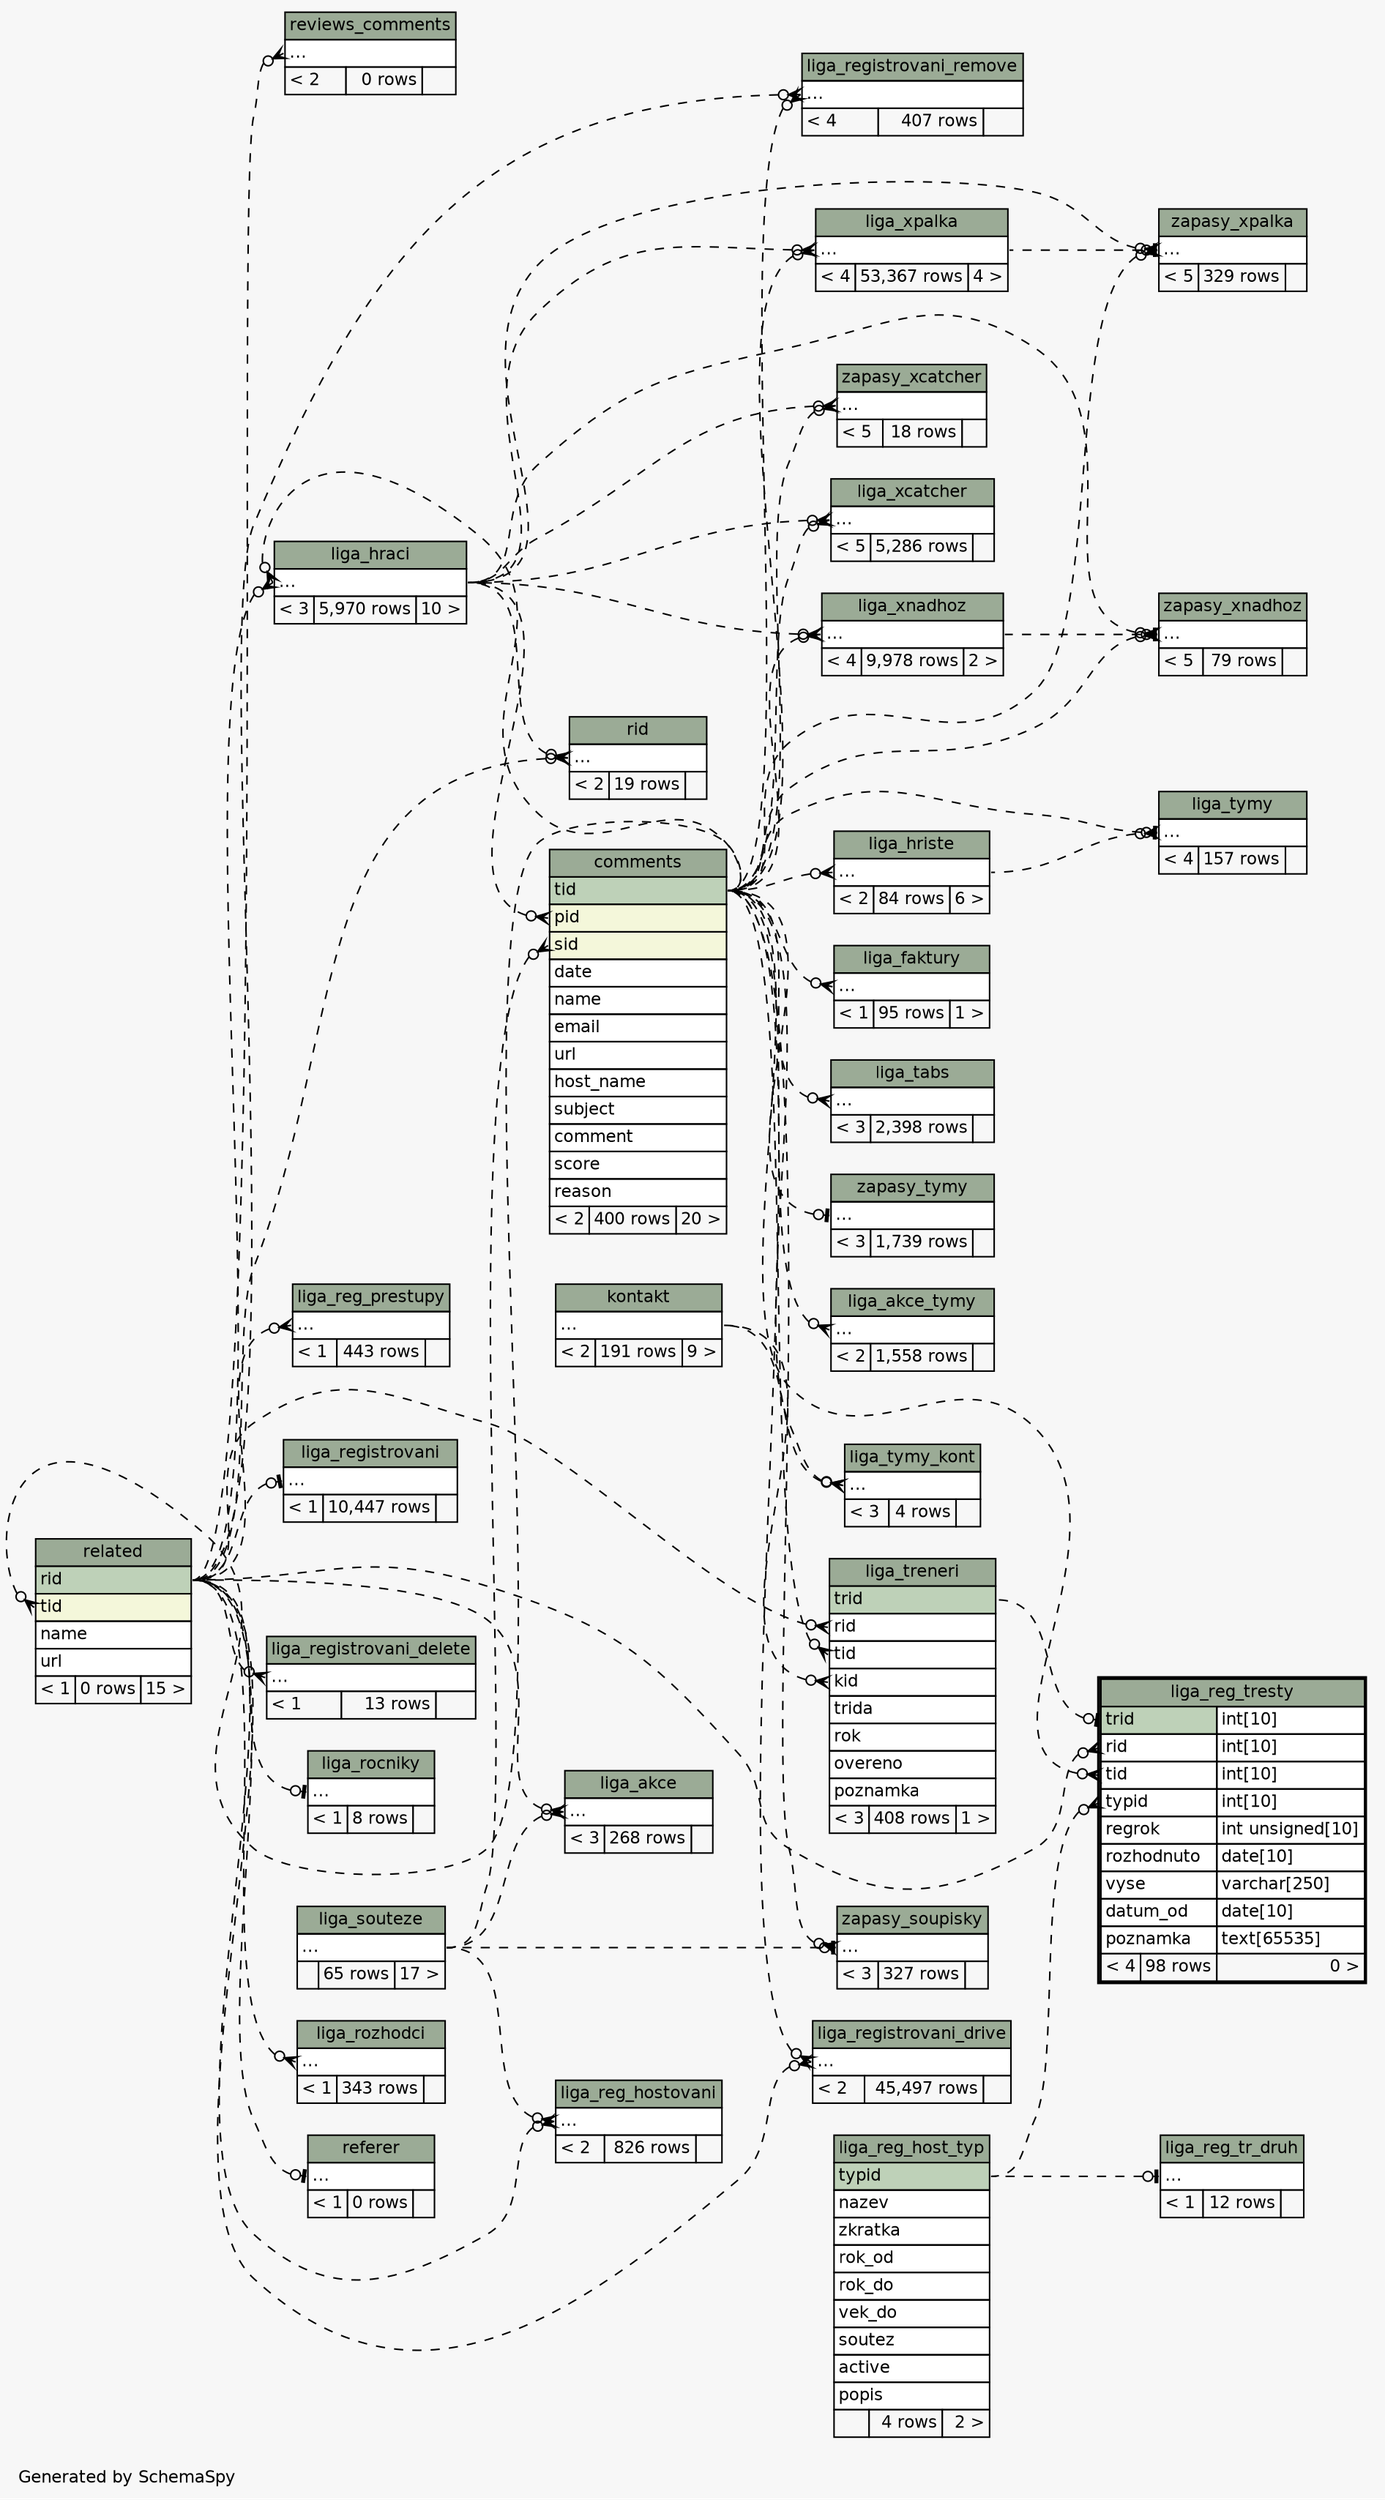 // dot 2.38.0 on Mac OS X 10.9.4
// SchemaSpy rev 590
digraph "impliedTwoDegreesRelationshipsDiagram" {
  graph [
    rankdir="RL"
    bgcolor="#f7f7f7"
    label="\nGenerated by SchemaSpy"
    labeljust="l"
    nodesep="0.18"
    ranksep="0.46"
    fontname="Helvetica"
    fontsize="11"
  ];
  node [
    fontname="Helvetica"
    fontsize="11"
    shape="plaintext"
  ];
  edge [
    arrowsize="0.8"
  ];
  "comments":"pid":w -> "liga_hraci":"elipses":e [arrowhead=none dir=back arrowtail=crowodot style=dashed];
  "comments":"sid":w -> "liga_souteze":"elipses":e [arrowhead=none dir=back arrowtail=crowodot style=dashed];
  "liga_akce":"elipses":w -> "related":"rid":e [arrowhead=none dir=back arrowtail=crowodot style=dashed];
  "liga_akce":"elipses":w -> "liga_souteze":"elipses":e [arrowhead=none dir=back arrowtail=crowodot style=dashed];
  "liga_akce_tymy":"elipses":w -> "comments":"tid":e [arrowhead=none dir=back arrowtail=crowodot style=dashed];
  "liga_faktury":"elipses":w -> "comments":"tid":e [arrowhead=none dir=back arrowtail=crowodot style=dashed];
  "liga_hraci":"elipses":w -> "related":"rid":e [arrowhead=none dir=back arrowtail=crowodot style=dashed];
  "liga_hraci":"elipses":w -> "comments":"tid":e [arrowhead=none dir=back arrowtail=crowodot style=dashed];
  "liga_hriste":"elipses":w -> "comments":"tid":e [arrowhead=none dir=back arrowtail=crowodot style=dashed];
  "liga_reg_hostovani":"elipses":w -> "related":"rid":e [arrowhead=none dir=back arrowtail=crowodot style=dashed];
  "liga_reg_hostovani":"elipses":w -> "liga_souteze":"elipses":e [arrowhead=none dir=back arrowtail=crowodot style=dashed];
  "liga_reg_prestupy":"elipses":w -> "related":"rid":e [arrowhead=none dir=back arrowtail=crowodot style=dashed];
  "liga_reg_tr_druh":"elipses":w -> "liga_reg_host_typ":"typid":e [arrowhead=none dir=back arrowtail=teeodot style=dashed];
  "liga_reg_tresty":"rid":w -> "related":"rid":e [arrowhead=none dir=back arrowtail=crowodot style=dashed];
  "liga_reg_tresty":"tid":w -> "comments":"tid":e [arrowhead=none dir=back arrowtail=crowodot style=dashed];
  "liga_reg_tresty":"trid":w -> "liga_treneri":"trid":e [arrowhead=none dir=back arrowtail=teeodot style=dashed];
  "liga_reg_tresty":"typid":w -> "liga_reg_host_typ":"typid":e [arrowhead=none dir=back arrowtail=crowodot style=dashed];
  "liga_registrovani":"elipses":w -> "related":"rid":e [arrowhead=none dir=back arrowtail=teeodot style=dashed];
  "liga_registrovani_delete":"elipses":w -> "related":"rid":e [arrowhead=none dir=back arrowtail=crowodot style=dashed];
  "liga_registrovani_drive":"elipses":w -> "related":"rid":e [arrowhead=none dir=back arrowtail=crowodot style=dashed];
  "liga_registrovani_drive":"elipses":w -> "comments":"tid":e [arrowhead=none dir=back arrowtail=crowodot style=dashed];
  "liga_registrovani_remove":"elipses":w -> "related":"rid":e [arrowhead=none dir=back arrowtail=crowodot style=dashed];
  "liga_registrovani_remove":"elipses":w -> "comments":"tid":e [arrowhead=none dir=back arrowtail=crowodot style=dashed];
  "liga_rocniky":"elipses":w -> "related":"rid":e [arrowhead=none dir=back arrowtail=teeodot style=dashed];
  "liga_rozhodci":"elipses":w -> "related":"rid":e [arrowhead=none dir=back arrowtail=crowodot style=dashed];
  "liga_tabs":"elipses":w -> "comments":"tid":e [arrowhead=none dir=back arrowtail=crowodot style=dashed];
  "liga_treneri":"kid":w -> "kontakt":"elipses":e [arrowhead=none dir=back arrowtail=crowodot style=dashed];
  "liga_treneri":"rid":w -> "related":"rid":e [arrowhead=none dir=back arrowtail=crowodot style=dashed];
  "liga_treneri":"tid":w -> "comments":"tid":e [arrowhead=none dir=back arrowtail=crowodot style=dashed];
  "liga_tymy":"elipses":w -> "liga_hriste":"elipses":e [arrowhead=none dir=back arrowtail=crowodot style=dashed];
  "liga_tymy":"elipses":w -> "comments":"tid":e [arrowhead=none dir=back arrowtail=teeodot style=dashed];
  "liga_tymy_kont":"elipses":w -> "kontakt":"elipses":e [arrowhead=none dir=back arrowtail=crowodot style=dashed];
  "liga_tymy_kont":"elipses":w -> "comments":"tid":e [arrowhead=none dir=back arrowtail=crowodot style=dashed];
  "liga_xcatcher":"elipses":w -> "liga_hraci":"elipses":e [arrowhead=none dir=back arrowtail=crowodot style=dashed];
  "liga_xcatcher":"elipses":w -> "comments":"tid":e [arrowhead=none dir=back arrowtail=crowodot style=dashed];
  "liga_xnadhoz":"elipses":w -> "liga_hraci":"elipses":e [arrowhead=none dir=back arrowtail=crowodot style=dashed];
  "liga_xnadhoz":"elipses":w -> "comments":"tid":e [arrowhead=none dir=back arrowtail=crowodot style=dashed];
  "liga_xpalka":"elipses":w -> "liga_hraci":"elipses":e [arrowhead=none dir=back arrowtail=crowodot style=dashed];
  "liga_xpalka":"elipses":w -> "comments":"tid":e [arrowhead=none dir=back arrowtail=crowodot style=dashed];
  "referer":"elipses":w -> "related":"rid":e [arrowhead=none dir=back arrowtail=teeodot style=dashed];
  "related":"tid":w -> "comments":"tid":e [arrowhead=none dir=back arrowtail=crowodot style=dashed];
  "reviews_comments":"elipses":w -> "related":"rid":e [arrowhead=none dir=back arrowtail=crowodot style=dashed];
  "rid":"elipses":w -> "liga_hraci":"elipses":e [arrowhead=none dir=back arrowtail=crowodot style=dashed];
  "rid":"elipses":w -> "related":"rid":e [arrowhead=none dir=back arrowtail=crowodot style=dashed];
  "zapasy_soupisky":"elipses":w -> "liga_souteze":"elipses":e [arrowhead=none dir=back arrowtail=teeodot style=dashed];
  "zapasy_soupisky":"elipses":w -> "comments":"tid":e [arrowhead=none dir=back arrowtail=crowodot style=dashed];
  "zapasy_tymy":"elipses":w -> "comments":"tid":e [arrowhead=none dir=back arrowtail=teeodot style=dashed];
  "zapasy_xcatcher":"elipses":w -> "liga_hraci":"elipses":e [arrowhead=none dir=back arrowtail=crowodot style=dashed];
  "zapasy_xcatcher":"elipses":w -> "comments":"tid":e [arrowhead=none dir=back arrowtail=crowodot style=dashed];
  "zapasy_xnadhoz":"elipses":w -> "liga_xnadhoz":"elipses":e [arrowhead=none dir=back arrowtail=teeodot style=dashed];
  "zapasy_xnadhoz":"elipses":w -> "liga_hraci":"elipses":e [arrowhead=none dir=back arrowtail=crowodot style=dashed];
  "zapasy_xnadhoz":"elipses":w -> "comments":"tid":e [arrowhead=none dir=back arrowtail=crowodot style=dashed];
  "zapasy_xpalka":"elipses":w -> "liga_xpalka":"elipses":e [arrowhead=none dir=back arrowtail=teeodot style=dashed];
  "zapasy_xpalka":"elipses":w -> "liga_hraci":"elipses":e [arrowhead=none dir=back arrowtail=crowodot style=dashed];
  "zapasy_xpalka":"elipses":w -> "comments":"tid":e [arrowhead=none dir=back arrowtail=crowodot style=dashed];
  "comments" [
    label=<
    <TABLE BORDER="0" CELLBORDER="1" CELLSPACING="0" BGCOLOR="#ffffff">
      <TR><TD COLSPAN="3" BGCOLOR="#9bab96" ALIGN="CENTER">comments</TD></TR>
      <TR><TD PORT="tid" COLSPAN="3" BGCOLOR="#bed1b8" ALIGN="LEFT">tid</TD></TR>
      <TR><TD PORT="pid" COLSPAN="3" BGCOLOR="#f4f7da" ALIGN="LEFT">pid</TD></TR>
      <TR><TD PORT="sid" COLSPAN="3" BGCOLOR="#f4f7da" ALIGN="LEFT">sid</TD></TR>
      <TR><TD PORT="date" COLSPAN="3" ALIGN="LEFT">date</TD></TR>
      <TR><TD PORT="name" COLSPAN="3" ALIGN="LEFT">name</TD></TR>
      <TR><TD PORT="email" COLSPAN="3" ALIGN="LEFT">email</TD></TR>
      <TR><TD PORT="url" COLSPAN="3" ALIGN="LEFT">url</TD></TR>
      <TR><TD PORT="host_name" COLSPAN="3" ALIGN="LEFT">host_name</TD></TR>
      <TR><TD PORT="subject" COLSPAN="3" ALIGN="LEFT">subject</TD></TR>
      <TR><TD PORT="comment" COLSPAN="3" ALIGN="LEFT">comment</TD></TR>
      <TR><TD PORT="score" COLSPAN="3" ALIGN="LEFT">score</TD></TR>
      <TR><TD PORT="reason" COLSPAN="3" ALIGN="LEFT">reason</TD></TR>
      <TR><TD ALIGN="LEFT" BGCOLOR="#f7f7f7">&lt; 2</TD><TD ALIGN="RIGHT" BGCOLOR="#f7f7f7">400 rows</TD><TD ALIGN="RIGHT" BGCOLOR="#f7f7f7">20 &gt;</TD></TR>
    </TABLE>>
    URL="comments.html"
    tooltip="comments"
  ];
  "kontakt" [
    label=<
    <TABLE BORDER="0" CELLBORDER="1" CELLSPACING="0" BGCOLOR="#ffffff">
      <TR><TD COLSPAN="3" BGCOLOR="#9bab96" ALIGN="CENTER">kontakt</TD></TR>
      <TR><TD PORT="elipses" COLSPAN="3" ALIGN="LEFT">...</TD></TR>
      <TR><TD ALIGN="LEFT" BGCOLOR="#f7f7f7">&lt; 2</TD><TD ALIGN="RIGHT" BGCOLOR="#f7f7f7">191 rows</TD><TD ALIGN="RIGHT" BGCOLOR="#f7f7f7">9 &gt;</TD></TR>
    </TABLE>>
    URL="kontakt.html"
    tooltip="kontakt"
  ];
  "liga_akce" [
    label=<
    <TABLE BORDER="0" CELLBORDER="1" CELLSPACING="0" BGCOLOR="#ffffff">
      <TR><TD COLSPAN="3" BGCOLOR="#9bab96" ALIGN="CENTER">liga_akce</TD></TR>
      <TR><TD PORT="elipses" COLSPAN="3" ALIGN="LEFT">...</TD></TR>
      <TR><TD ALIGN="LEFT" BGCOLOR="#f7f7f7">&lt; 3</TD><TD ALIGN="RIGHT" BGCOLOR="#f7f7f7">268 rows</TD><TD ALIGN="RIGHT" BGCOLOR="#f7f7f7">  </TD></TR>
    </TABLE>>
    URL="liga_akce.html"
    tooltip="liga_akce"
  ];
  "liga_akce_tymy" [
    label=<
    <TABLE BORDER="0" CELLBORDER="1" CELLSPACING="0" BGCOLOR="#ffffff">
      <TR><TD COLSPAN="3" BGCOLOR="#9bab96" ALIGN="CENTER">liga_akce_tymy</TD></TR>
      <TR><TD PORT="elipses" COLSPAN="3" ALIGN="LEFT">...</TD></TR>
      <TR><TD ALIGN="LEFT" BGCOLOR="#f7f7f7">&lt; 2</TD><TD ALIGN="RIGHT" BGCOLOR="#f7f7f7">1,558 rows</TD><TD ALIGN="RIGHT" BGCOLOR="#f7f7f7">  </TD></TR>
    </TABLE>>
    URL="liga_akce_tymy.html"
    tooltip="liga_akce_tymy"
  ];
  "liga_faktury" [
    label=<
    <TABLE BORDER="0" CELLBORDER="1" CELLSPACING="0" BGCOLOR="#ffffff">
      <TR><TD COLSPAN="3" BGCOLOR="#9bab96" ALIGN="CENTER">liga_faktury</TD></TR>
      <TR><TD PORT="elipses" COLSPAN="3" ALIGN="LEFT">...</TD></TR>
      <TR><TD ALIGN="LEFT" BGCOLOR="#f7f7f7">&lt; 1</TD><TD ALIGN="RIGHT" BGCOLOR="#f7f7f7">95 rows</TD><TD ALIGN="RIGHT" BGCOLOR="#f7f7f7">1 &gt;</TD></TR>
    </TABLE>>
    URL="liga_faktury.html"
    tooltip="liga_faktury"
  ];
  "liga_hraci" [
    label=<
    <TABLE BORDER="0" CELLBORDER="1" CELLSPACING="0" BGCOLOR="#ffffff">
      <TR><TD COLSPAN="3" BGCOLOR="#9bab96" ALIGN="CENTER">liga_hraci</TD></TR>
      <TR><TD PORT="elipses" COLSPAN="3" ALIGN="LEFT">...</TD></TR>
      <TR><TD ALIGN="LEFT" BGCOLOR="#f7f7f7">&lt; 3</TD><TD ALIGN="RIGHT" BGCOLOR="#f7f7f7">5,970 rows</TD><TD ALIGN="RIGHT" BGCOLOR="#f7f7f7">10 &gt;</TD></TR>
    </TABLE>>
    URL="liga_hraci.html"
    tooltip="liga_hraci"
  ];
  "liga_hriste" [
    label=<
    <TABLE BORDER="0" CELLBORDER="1" CELLSPACING="0" BGCOLOR="#ffffff">
      <TR><TD COLSPAN="3" BGCOLOR="#9bab96" ALIGN="CENTER">liga_hriste</TD></TR>
      <TR><TD PORT="elipses" COLSPAN="3" ALIGN="LEFT">...</TD></TR>
      <TR><TD ALIGN="LEFT" BGCOLOR="#f7f7f7">&lt; 2</TD><TD ALIGN="RIGHT" BGCOLOR="#f7f7f7">84 rows</TD><TD ALIGN="RIGHT" BGCOLOR="#f7f7f7">6 &gt;</TD></TR>
    </TABLE>>
    URL="liga_hriste.html"
    tooltip="liga_hriste"
  ];
  "liga_reg_host_typ" [
    label=<
    <TABLE BORDER="0" CELLBORDER="1" CELLSPACING="0" BGCOLOR="#ffffff">
      <TR><TD COLSPAN="3" BGCOLOR="#9bab96" ALIGN="CENTER">liga_reg_host_typ</TD></TR>
      <TR><TD PORT="typid" COLSPAN="3" BGCOLOR="#bed1b8" ALIGN="LEFT">typid</TD></TR>
      <TR><TD PORT="nazev" COLSPAN="3" ALIGN="LEFT">nazev</TD></TR>
      <TR><TD PORT="zkratka" COLSPAN="3" ALIGN="LEFT">zkratka</TD></TR>
      <TR><TD PORT="rok_od" COLSPAN="3" ALIGN="LEFT">rok_od</TD></TR>
      <TR><TD PORT="rok_do" COLSPAN="3" ALIGN="LEFT">rok_do</TD></TR>
      <TR><TD PORT="vek_do" COLSPAN="3" ALIGN="LEFT">vek_do</TD></TR>
      <TR><TD PORT="soutez" COLSPAN="3" ALIGN="LEFT">soutez</TD></TR>
      <TR><TD PORT="active" COLSPAN="3" ALIGN="LEFT">active</TD></TR>
      <TR><TD PORT="popis" COLSPAN="3" ALIGN="LEFT">popis</TD></TR>
      <TR><TD ALIGN="LEFT" BGCOLOR="#f7f7f7">  </TD><TD ALIGN="RIGHT" BGCOLOR="#f7f7f7">4 rows</TD><TD ALIGN="RIGHT" BGCOLOR="#f7f7f7">2 &gt;</TD></TR>
    </TABLE>>
    URL="liga_reg_host_typ.html"
    tooltip="liga_reg_host_typ"
  ];
  "liga_reg_hostovani" [
    label=<
    <TABLE BORDER="0" CELLBORDER="1" CELLSPACING="0" BGCOLOR="#ffffff">
      <TR><TD COLSPAN="3" BGCOLOR="#9bab96" ALIGN="CENTER">liga_reg_hostovani</TD></TR>
      <TR><TD PORT="elipses" COLSPAN="3" ALIGN="LEFT">...</TD></TR>
      <TR><TD ALIGN="LEFT" BGCOLOR="#f7f7f7">&lt; 2</TD><TD ALIGN="RIGHT" BGCOLOR="#f7f7f7">826 rows</TD><TD ALIGN="RIGHT" BGCOLOR="#f7f7f7">  </TD></TR>
    </TABLE>>
    URL="liga_reg_hostovani.html"
    tooltip="liga_reg_hostovani"
  ];
  "liga_reg_prestupy" [
    label=<
    <TABLE BORDER="0" CELLBORDER="1" CELLSPACING="0" BGCOLOR="#ffffff">
      <TR><TD COLSPAN="3" BGCOLOR="#9bab96" ALIGN="CENTER">liga_reg_prestupy</TD></TR>
      <TR><TD PORT="elipses" COLSPAN="3" ALIGN="LEFT">...</TD></TR>
      <TR><TD ALIGN="LEFT" BGCOLOR="#f7f7f7">&lt; 1</TD><TD ALIGN="RIGHT" BGCOLOR="#f7f7f7">443 rows</TD><TD ALIGN="RIGHT" BGCOLOR="#f7f7f7">  </TD></TR>
    </TABLE>>
    URL="liga_reg_prestupy.html"
    tooltip="liga_reg_prestupy"
  ];
  "liga_reg_tr_druh" [
    label=<
    <TABLE BORDER="0" CELLBORDER="1" CELLSPACING="0" BGCOLOR="#ffffff">
      <TR><TD COLSPAN="3" BGCOLOR="#9bab96" ALIGN="CENTER">liga_reg_tr_druh</TD></TR>
      <TR><TD PORT="elipses" COLSPAN="3" ALIGN="LEFT">...</TD></TR>
      <TR><TD ALIGN="LEFT" BGCOLOR="#f7f7f7">&lt; 1</TD><TD ALIGN="RIGHT" BGCOLOR="#f7f7f7">12 rows</TD><TD ALIGN="RIGHT" BGCOLOR="#f7f7f7">  </TD></TR>
    </TABLE>>
    URL="liga_reg_tr_druh.html"
    tooltip="liga_reg_tr_druh"
  ];
  "liga_reg_tresty" [
    label=<
    <TABLE BORDER="2" CELLBORDER="1" CELLSPACING="0" BGCOLOR="#ffffff">
      <TR><TD COLSPAN="3" BGCOLOR="#9bab96" ALIGN="CENTER">liga_reg_tresty</TD></TR>
      <TR><TD PORT="trid" COLSPAN="2" BGCOLOR="#bed1b8" ALIGN="LEFT">trid</TD><TD PORT="trid.type" ALIGN="LEFT">int[10]</TD></TR>
      <TR><TD PORT="rid" COLSPAN="2" ALIGN="LEFT">rid</TD><TD PORT="rid.type" ALIGN="LEFT">int[10]</TD></TR>
      <TR><TD PORT="tid" COLSPAN="2" ALIGN="LEFT">tid</TD><TD PORT="tid.type" ALIGN="LEFT">int[10]</TD></TR>
      <TR><TD PORT="typid" COLSPAN="2" ALIGN="LEFT">typid</TD><TD PORT="typid.type" ALIGN="LEFT">int[10]</TD></TR>
      <TR><TD PORT="regrok" COLSPAN="2" ALIGN="LEFT">regrok</TD><TD PORT="regrok.type" ALIGN="LEFT">int unsigned[10]</TD></TR>
      <TR><TD PORT="rozhodnuto" COLSPAN="2" ALIGN="LEFT">rozhodnuto</TD><TD PORT="rozhodnuto.type" ALIGN="LEFT">date[10]</TD></TR>
      <TR><TD PORT="vyse" COLSPAN="2" ALIGN="LEFT">vyse</TD><TD PORT="vyse.type" ALIGN="LEFT">varchar[250]</TD></TR>
      <TR><TD PORT="datum_od" COLSPAN="2" ALIGN="LEFT">datum_od</TD><TD PORT="datum_od.type" ALIGN="LEFT">date[10]</TD></TR>
      <TR><TD PORT="poznamka" COLSPAN="2" ALIGN="LEFT">poznamka</TD><TD PORT="poznamka.type" ALIGN="LEFT">text[65535]</TD></TR>
      <TR><TD ALIGN="LEFT" BGCOLOR="#f7f7f7">&lt; 4</TD><TD ALIGN="RIGHT" BGCOLOR="#f7f7f7">98 rows</TD><TD ALIGN="RIGHT" BGCOLOR="#f7f7f7">0 &gt;</TD></TR>
    </TABLE>>
    URL="liga_reg_tresty.html"
    tooltip="liga_reg_tresty"
  ];
  "liga_registrovani" [
    label=<
    <TABLE BORDER="0" CELLBORDER="1" CELLSPACING="0" BGCOLOR="#ffffff">
      <TR><TD COLSPAN="3" BGCOLOR="#9bab96" ALIGN="CENTER">liga_registrovani</TD></TR>
      <TR><TD PORT="elipses" COLSPAN="3" ALIGN="LEFT">...</TD></TR>
      <TR><TD ALIGN="LEFT" BGCOLOR="#f7f7f7">&lt; 1</TD><TD ALIGN="RIGHT" BGCOLOR="#f7f7f7">10,447 rows</TD><TD ALIGN="RIGHT" BGCOLOR="#f7f7f7">  </TD></TR>
    </TABLE>>
    URL="liga_registrovani.html"
    tooltip="liga_registrovani"
  ];
  "liga_registrovani_delete" [
    label=<
    <TABLE BORDER="0" CELLBORDER="1" CELLSPACING="0" BGCOLOR="#ffffff">
      <TR><TD COLSPAN="3" BGCOLOR="#9bab96" ALIGN="CENTER">liga_registrovani_delete</TD></TR>
      <TR><TD PORT="elipses" COLSPAN="3" ALIGN="LEFT">...</TD></TR>
      <TR><TD ALIGN="LEFT" BGCOLOR="#f7f7f7">&lt; 1</TD><TD ALIGN="RIGHT" BGCOLOR="#f7f7f7">13 rows</TD><TD ALIGN="RIGHT" BGCOLOR="#f7f7f7">  </TD></TR>
    </TABLE>>
    URL="liga_registrovani_delete.html"
    tooltip="liga_registrovani_delete"
  ];
  "liga_registrovani_drive" [
    label=<
    <TABLE BORDER="0" CELLBORDER="1" CELLSPACING="0" BGCOLOR="#ffffff">
      <TR><TD COLSPAN="3" BGCOLOR="#9bab96" ALIGN="CENTER">liga_registrovani_drive</TD></TR>
      <TR><TD PORT="elipses" COLSPAN="3" ALIGN="LEFT">...</TD></TR>
      <TR><TD ALIGN="LEFT" BGCOLOR="#f7f7f7">&lt; 2</TD><TD ALIGN="RIGHT" BGCOLOR="#f7f7f7">45,497 rows</TD><TD ALIGN="RIGHT" BGCOLOR="#f7f7f7">  </TD></TR>
    </TABLE>>
    URL="liga_registrovani_drive.html"
    tooltip="liga_registrovani_drive"
  ];
  "liga_registrovani_remove" [
    label=<
    <TABLE BORDER="0" CELLBORDER="1" CELLSPACING="0" BGCOLOR="#ffffff">
      <TR><TD COLSPAN="3" BGCOLOR="#9bab96" ALIGN="CENTER">liga_registrovani_remove</TD></TR>
      <TR><TD PORT="elipses" COLSPAN="3" ALIGN="LEFT">...</TD></TR>
      <TR><TD ALIGN="LEFT" BGCOLOR="#f7f7f7">&lt; 4</TD><TD ALIGN="RIGHT" BGCOLOR="#f7f7f7">407 rows</TD><TD ALIGN="RIGHT" BGCOLOR="#f7f7f7">  </TD></TR>
    </TABLE>>
    URL="liga_registrovani_remove.html"
    tooltip="liga_registrovani_remove"
  ];
  "liga_rocniky" [
    label=<
    <TABLE BORDER="0" CELLBORDER="1" CELLSPACING="0" BGCOLOR="#ffffff">
      <TR><TD COLSPAN="3" BGCOLOR="#9bab96" ALIGN="CENTER">liga_rocniky</TD></TR>
      <TR><TD PORT="elipses" COLSPAN="3" ALIGN="LEFT">...</TD></TR>
      <TR><TD ALIGN="LEFT" BGCOLOR="#f7f7f7">&lt; 1</TD><TD ALIGN="RIGHT" BGCOLOR="#f7f7f7">8 rows</TD><TD ALIGN="RIGHT" BGCOLOR="#f7f7f7">  </TD></TR>
    </TABLE>>
    URL="liga_rocniky.html"
    tooltip="liga_rocniky"
  ];
  "liga_rozhodci" [
    label=<
    <TABLE BORDER="0" CELLBORDER="1" CELLSPACING="0" BGCOLOR="#ffffff">
      <TR><TD COLSPAN="3" BGCOLOR="#9bab96" ALIGN="CENTER">liga_rozhodci</TD></TR>
      <TR><TD PORT="elipses" COLSPAN="3" ALIGN="LEFT">...</TD></TR>
      <TR><TD ALIGN="LEFT" BGCOLOR="#f7f7f7">&lt; 1</TD><TD ALIGN="RIGHT" BGCOLOR="#f7f7f7">343 rows</TD><TD ALIGN="RIGHT" BGCOLOR="#f7f7f7">  </TD></TR>
    </TABLE>>
    URL="liga_rozhodci.html"
    tooltip="liga_rozhodci"
  ];
  "liga_souteze" [
    label=<
    <TABLE BORDER="0" CELLBORDER="1" CELLSPACING="0" BGCOLOR="#ffffff">
      <TR><TD COLSPAN="3" BGCOLOR="#9bab96" ALIGN="CENTER">liga_souteze</TD></TR>
      <TR><TD PORT="elipses" COLSPAN="3" ALIGN="LEFT">...</TD></TR>
      <TR><TD ALIGN="LEFT" BGCOLOR="#f7f7f7">  </TD><TD ALIGN="RIGHT" BGCOLOR="#f7f7f7">65 rows</TD><TD ALIGN="RIGHT" BGCOLOR="#f7f7f7">17 &gt;</TD></TR>
    </TABLE>>
    URL="liga_souteze.html"
    tooltip="liga_souteze"
  ];
  "liga_tabs" [
    label=<
    <TABLE BORDER="0" CELLBORDER="1" CELLSPACING="0" BGCOLOR="#ffffff">
      <TR><TD COLSPAN="3" BGCOLOR="#9bab96" ALIGN="CENTER">liga_tabs</TD></TR>
      <TR><TD PORT="elipses" COLSPAN="3" ALIGN="LEFT">...</TD></TR>
      <TR><TD ALIGN="LEFT" BGCOLOR="#f7f7f7">&lt; 3</TD><TD ALIGN="RIGHT" BGCOLOR="#f7f7f7">2,398 rows</TD><TD ALIGN="RIGHT" BGCOLOR="#f7f7f7">  </TD></TR>
    </TABLE>>
    URL="liga_tabs.html"
    tooltip="liga_tabs"
  ];
  "liga_treneri" [
    label=<
    <TABLE BORDER="0" CELLBORDER="1" CELLSPACING="0" BGCOLOR="#ffffff">
      <TR><TD COLSPAN="3" BGCOLOR="#9bab96" ALIGN="CENTER">liga_treneri</TD></TR>
      <TR><TD PORT="trid" COLSPAN="3" BGCOLOR="#bed1b8" ALIGN="LEFT">trid</TD></TR>
      <TR><TD PORT="rid" COLSPAN="3" ALIGN="LEFT">rid</TD></TR>
      <TR><TD PORT="tid" COLSPAN="3" ALIGN="LEFT">tid</TD></TR>
      <TR><TD PORT="kid" COLSPAN="3" ALIGN="LEFT">kid</TD></TR>
      <TR><TD PORT="trida" COLSPAN="3" ALIGN="LEFT">trida</TD></TR>
      <TR><TD PORT="rok" COLSPAN="3" ALIGN="LEFT">rok</TD></TR>
      <TR><TD PORT="overeno" COLSPAN="3" ALIGN="LEFT">overeno</TD></TR>
      <TR><TD PORT="poznamka" COLSPAN="3" ALIGN="LEFT">poznamka</TD></TR>
      <TR><TD ALIGN="LEFT" BGCOLOR="#f7f7f7">&lt; 3</TD><TD ALIGN="RIGHT" BGCOLOR="#f7f7f7">408 rows</TD><TD ALIGN="RIGHT" BGCOLOR="#f7f7f7">1 &gt;</TD></TR>
    </TABLE>>
    URL="liga_treneri.html"
    tooltip="liga_treneri"
  ];
  "liga_tymy" [
    label=<
    <TABLE BORDER="0" CELLBORDER="1" CELLSPACING="0" BGCOLOR="#ffffff">
      <TR><TD COLSPAN="3" BGCOLOR="#9bab96" ALIGN="CENTER">liga_tymy</TD></TR>
      <TR><TD PORT="elipses" COLSPAN="3" ALIGN="LEFT">...</TD></TR>
      <TR><TD ALIGN="LEFT" BGCOLOR="#f7f7f7">&lt; 4</TD><TD ALIGN="RIGHT" BGCOLOR="#f7f7f7">157 rows</TD><TD ALIGN="RIGHT" BGCOLOR="#f7f7f7">  </TD></TR>
    </TABLE>>
    URL="liga_tymy.html"
    tooltip="liga_tymy"
  ];
  "liga_tymy_kont" [
    label=<
    <TABLE BORDER="0" CELLBORDER="1" CELLSPACING="0" BGCOLOR="#ffffff">
      <TR><TD COLSPAN="3" BGCOLOR="#9bab96" ALIGN="CENTER">liga_tymy_kont</TD></TR>
      <TR><TD PORT="elipses" COLSPAN="3" ALIGN="LEFT">...</TD></TR>
      <TR><TD ALIGN="LEFT" BGCOLOR="#f7f7f7">&lt; 3</TD><TD ALIGN="RIGHT" BGCOLOR="#f7f7f7">4 rows</TD><TD ALIGN="RIGHT" BGCOLOR="#f7f7f7">  </TD></TR>
    </TABLE>>
    URL="liga_tymy_kont.html"
    tooltip="liga_tymy_kont"
  ];
  "liga_xcatcher" [
    label=<
    <TABLE BORDER="0" CELLBORDER="1" CELLSPACING="0" BGCOLOR="#ffffff">
      <TR><TD COLSPAN="3" BGCOLOR="#9bab96" ALIGN="CENTER">liga_xcatcher</TD></TR>
      <TR><TD PORT="elipses" COLSPAN="3" ALIGN="LEFT">...</TD></TR>
      <TR><TD ALIGN="LEFT" BGCOLOR="#f7f7f7">&lt; 5</TD><TD ALIGN="RIGHT" BGCOLOR="#f7f7f7">5,286 rows</TD><TD ALIGN="RIGHT" BGCOLOR="#f7f7f7">  </TD></TR>
    </TABLE>>
    URL="liga_xcatcher.html"
    tooltip="liga_xcatcher"
  ];
  "liga_xnadhoz" [
    label=<
    <TABLE BORDER="0" CELLBORDER="1" CELLSPACING="0" BGCOLOR="#ffffff">
      <TR><TD COLSPAN="3" BGCOLOR="#9bab96" ALIGN="CENTER">liga_xnadhoz</TD></TR>
      <TR><TD PORT="elipses" COLSPAN="3" ALIGN="LEFT">...</TD></TR>
      <TR><TD ALIGN="LEFT" BGCOLOR="#f7f7f7">&lt; 4</TD><TD ALIGN="RIGHT" BGCOLOR="#f7f7f7">9,978 rows</TD><TD ALIGN="RIGHT" BGCOLOR="#f7f7f7">2 &gt;</TD></TR>
    </TABLE>>
    URL="liga_xnadhoz.html"
    tooltip="liga_xnadhoz"
  ];
  "liga_xpalka" [
    label=<
    <TABLE BORDER="0" CELLBORDER="1" CELLSPACING="0" BGCOLOR="#ffffff">
      <TR><TD COLSPAN="3" BGCOLOR="#9bab96" ALIGN="CENTER">liga_xpalka</TD></TR>
      <TR><TD PORT="elipses" COLSPAN="3" ALIGN="LEFT">...</TD></TR>
      <TR><TD ALIGN="LEFT" BGCOLOR="#f7f7f7">&lt; 4</TD><TD ALIGN="RIGHT" BGCOLOR="#f7f7f7">53,367 rows</TD><TD ALIGN="RIGHT" BGCOLOR="#f7f7f7">4 &gt;</TD></TR>
    </TABLE>>
    URL="liga_xpalka.html"
    tooltip="liga_xpalka"
  ];
  "referer" [
    label=<
    <TABLE BORDER="0" CELLBORDER="1" CELLSPACING="0" BGCOLOR="#ffffff">
      <TR><TD COLSPAN="3" BGCOLOR="#9bab96" ALIGN="CENTER">referer</TD></TR>
      <TR><TD PORT="elipses" COLSPAN="3" ALIGN="LEFT">...</TD></TR>
      <TR><TD ALIGN="LEFT" BGCOLOR="#f7f7f7">&lt; 1</TD><TD ALIGN="RIGHT" BGCOLOR="#f7f7f7">0 rows</TD><TD ALIGN="RIGHT" BGCOLOR="#f7f7f7">  </TD></TR>
    </TABLE>>
    URL="referer.html"
    tooltip="referer"
  ];
  "related" [
    label=<
    <TABLE BORDER="0" CELLBORDER="1" CELLSPACING="0" BGCOLOR="#ffffff">
      <TR><TD COLSPAN="3" BGCOLOR="#9bab96" ALIGN="CENTER">related</TD></TR>
      <TR><TD PORT="rid" COLSPAN="3" BGCOLOR="#bed1b8" ALIGN="LEFT">rid</TD></TR>
      <TR><TD PORT="tid" COLSPAN="3" BGCOLOR="#f4f7da" ALIGN="LEFT">tid</TD></TR>
      <TR><TD PORT="name" COLSPAN="3" ALIGN="LEFT">name</TD></TR>
      <TR><TD PORT="url" COLSPAN="3" ALIGN="LEFT">url</TD></TR>
      <TR><TD ALIGN="LEFT" BGCOLOR="#f7f7f7">&lt; 1</TD><TD ALIGN="RIGHT" BGCOLOR="#f7f7f7">0 rows</TD><TD ALIGN="RIGHT" BGCOLOR="#f7f7f7">15 &gt;</TD></TR>
    </TABLE>>
    URL="related.html"
    tooltip="related"
  ];
  "reviews_comments" [
    label=<
    <TABLE BORDER="0" CELLBORDER="1" CELLSPACING="0" BGCOLOR="#ffffff">
      <TR><TD COLSPAN="3" BGCOLOR="#9bab96" ALIGN="CENTER">reviews_comments</TD></TR>
      <TR><TD PORT="elipses" COLSPAN="3" ALIGN="LEFT">...</TD></TR>
      <TR><TD ALIGN="LEFT" BGCOLOR="#f7f7f7">&lt; 2</TD><TD ALIGN="RIGHT" BGCOLOR="#f7f7f7">0 rows</TD><TD ALIGN="RIGHT" BGCOLOR="#f7f7f7">  </TD></TR>
    </TABLE>>
    URL="reviews_comments.html"
    tooltip="reviews_comments"
  ];
  "rid" [
    label=<
    <TABLE BORDER="0" CELLBORDER="1" CELLSPACING="0" BGCOLOR="#ffffff">
      <TR><TD COLSPAN="3" BGCOLOR="#9bab96" ALIGN="CENTER">rid</TD></TR>
      <TR><TD PORT="elipses" COLSPAN="3" ALIGN="LEFT">...</TD></TR>
      <TR><TD ALIGN="LEFT" BGCOLOR="#f7f7f7">&lt; 2</TD><TD ALIGN="RIGHT" BGCOLOR="#f7f7f7">19 rows</TD><TD ALIGN="RIGHT" BGCOLOR="#f7f7f7">  </TD></TR>
    </TABLE>>
    URL="rid.html"
    tooltip="rid"
  ];
  "zapasy_soupisky" [
    label=<
    <TABLE BORDER="0" CELLBORDER="1" CELLSPACING="0" BGCOLOR="#ffffff">
      <TR><TD COLSPAN="3" BGCOLOR="#9bab96" ALIGN="CENTER">zapasy_soupisky</TD></TR>
      <TR><TD PORT="elipses" COLSPAN="3" ALIGN="LEFT">...</TD></TR>
      <TR><TD ALIGN="LEFT" BGCOLOR="#f7f7f7">&lt; 3</TD><TD ALIGN="RIGHT" BGCOLOR="#f7f7f7">327 rows</TD><TD ALIGN="RIGHT" BGCOLOR="#f7f7f7">  </TD></TR>
    </TABLE>>
    URL="zapasy_soupisky.html"
    tooltip="zapasy_soupisky"
  ];
  "zapasy_tymy" [
    label=<
    <TABLE BORDER="0" CELLBORDER="1" CELLSPACING="0" BGCOLOR="#ffffff">
      <TR><TD COLSPAN="3" BGCOLOR="#9bab96" ALIGN="CENTER">zapasy_tymy</TD></TR>
      <TR><TD PORT="elipses" COLSPAN="3" ALIGN="LEFT">...</TD></TR>
      <TR><TD ALIGN="LEFT" BGCOLOR="#f7f7f7">&lt; 3</TD><TD ALIGN="RIGHT" BGCOLOR="#f7f7f7">1,739 rows</TD><TD ALIGN="RIGHT" BGCOLOR="#f7f7f7">  </TD></TR>
    </TABLE>>
    URL="zapasy_tymy.html"
    tooltip="zapasy_tymy"
  ];
  "zapasy_xcatcher" [
    label=<
    <TABLE BORDER="0" CELLBORDER="1" CELLSPACING="0" BGCOLOR="#ffffff">
      <TR><TD COLSPAN="3" BGCOLOR="#9bab96" ALIGN="CENTER">zapasy_xcatcher</TD></TR>
      <TR><TD PORT="elipses" COLSPAN="3" ALIGN="LEFT">...</TD></TR>
      <TR><TD ALIGN="LEFT" BGCOLOR="#f7f7f7">&lt; 5</TD><TD ALIGN="RIGHT" BGCOLOR="#f7f7f7">18 rows</TD><TD ALIGN="RIGHT" BGCOLOR="#f7f7f7">  </TD></TR>
    </TABLE>>
    URL="zapasy_xcatcher.html"
    tooltip="zapasy_xcatcher"
  ];
  "zapasy_xnadhoz" [
    label=<
    <TABLE BORDER="0" CELLBORDER="1" CELLSPACING="0" BGCOLOR="#ffffff">
      <TR><TD COLSPAN="3" BGCOLOR="#9bab96" ALIGN="CENTER">zapasy_xnadhoz</TD></TR>
      <TR><TD PORT="elipses" COLSPAN="3" ALIGN="LEFT">...</TD></TR>
      <TR><TD ALIGN="LEFT" BGCOLOR="#f7f7f7">&lt; 5</TD><TD ALIGN="RIGHT" BGCOLOR="#f7f7f7">79 rows</TD><TD ALIGN="RIGHT" BGCOLOR="#f7f7f7">  </TD></TR>
    </TABLE>>
    URL="zapasy_xnadhoz.html"
    tooltip="zapasy_xnadhoz"
  ];
  "zapasy_xpalka" [
    label=<
    <TABLE BORDER="0" CELLBORDER="1" CELLSPACING="0" BGCOLOR="#ffffff">
      <TR><TD COLSPAN="3" BGCOLOR="#9bab96" ALIGN="CENTER">zapasy_xpalka</TD></TR>
      <TR><TD PORT="elipses" COLSPAN="3" ALIGN="LEFT">...</TD></TR>
      <TR><TD ALIGN="LEFT" BGCOLOR="#f7f7f7">&lt; 5</TD><TD ALIGN="RIGHT" BGCOLOR="#f7f7f7">329 rows</TD><TD ALIGN="RIGHT" BGCOLOR="#f7f7f7">  </TD></TR>
    </TABLE>>
    URL="zapasy_xpalka.html"
    tooltip="zapasy_xpalka"
  ];
}
